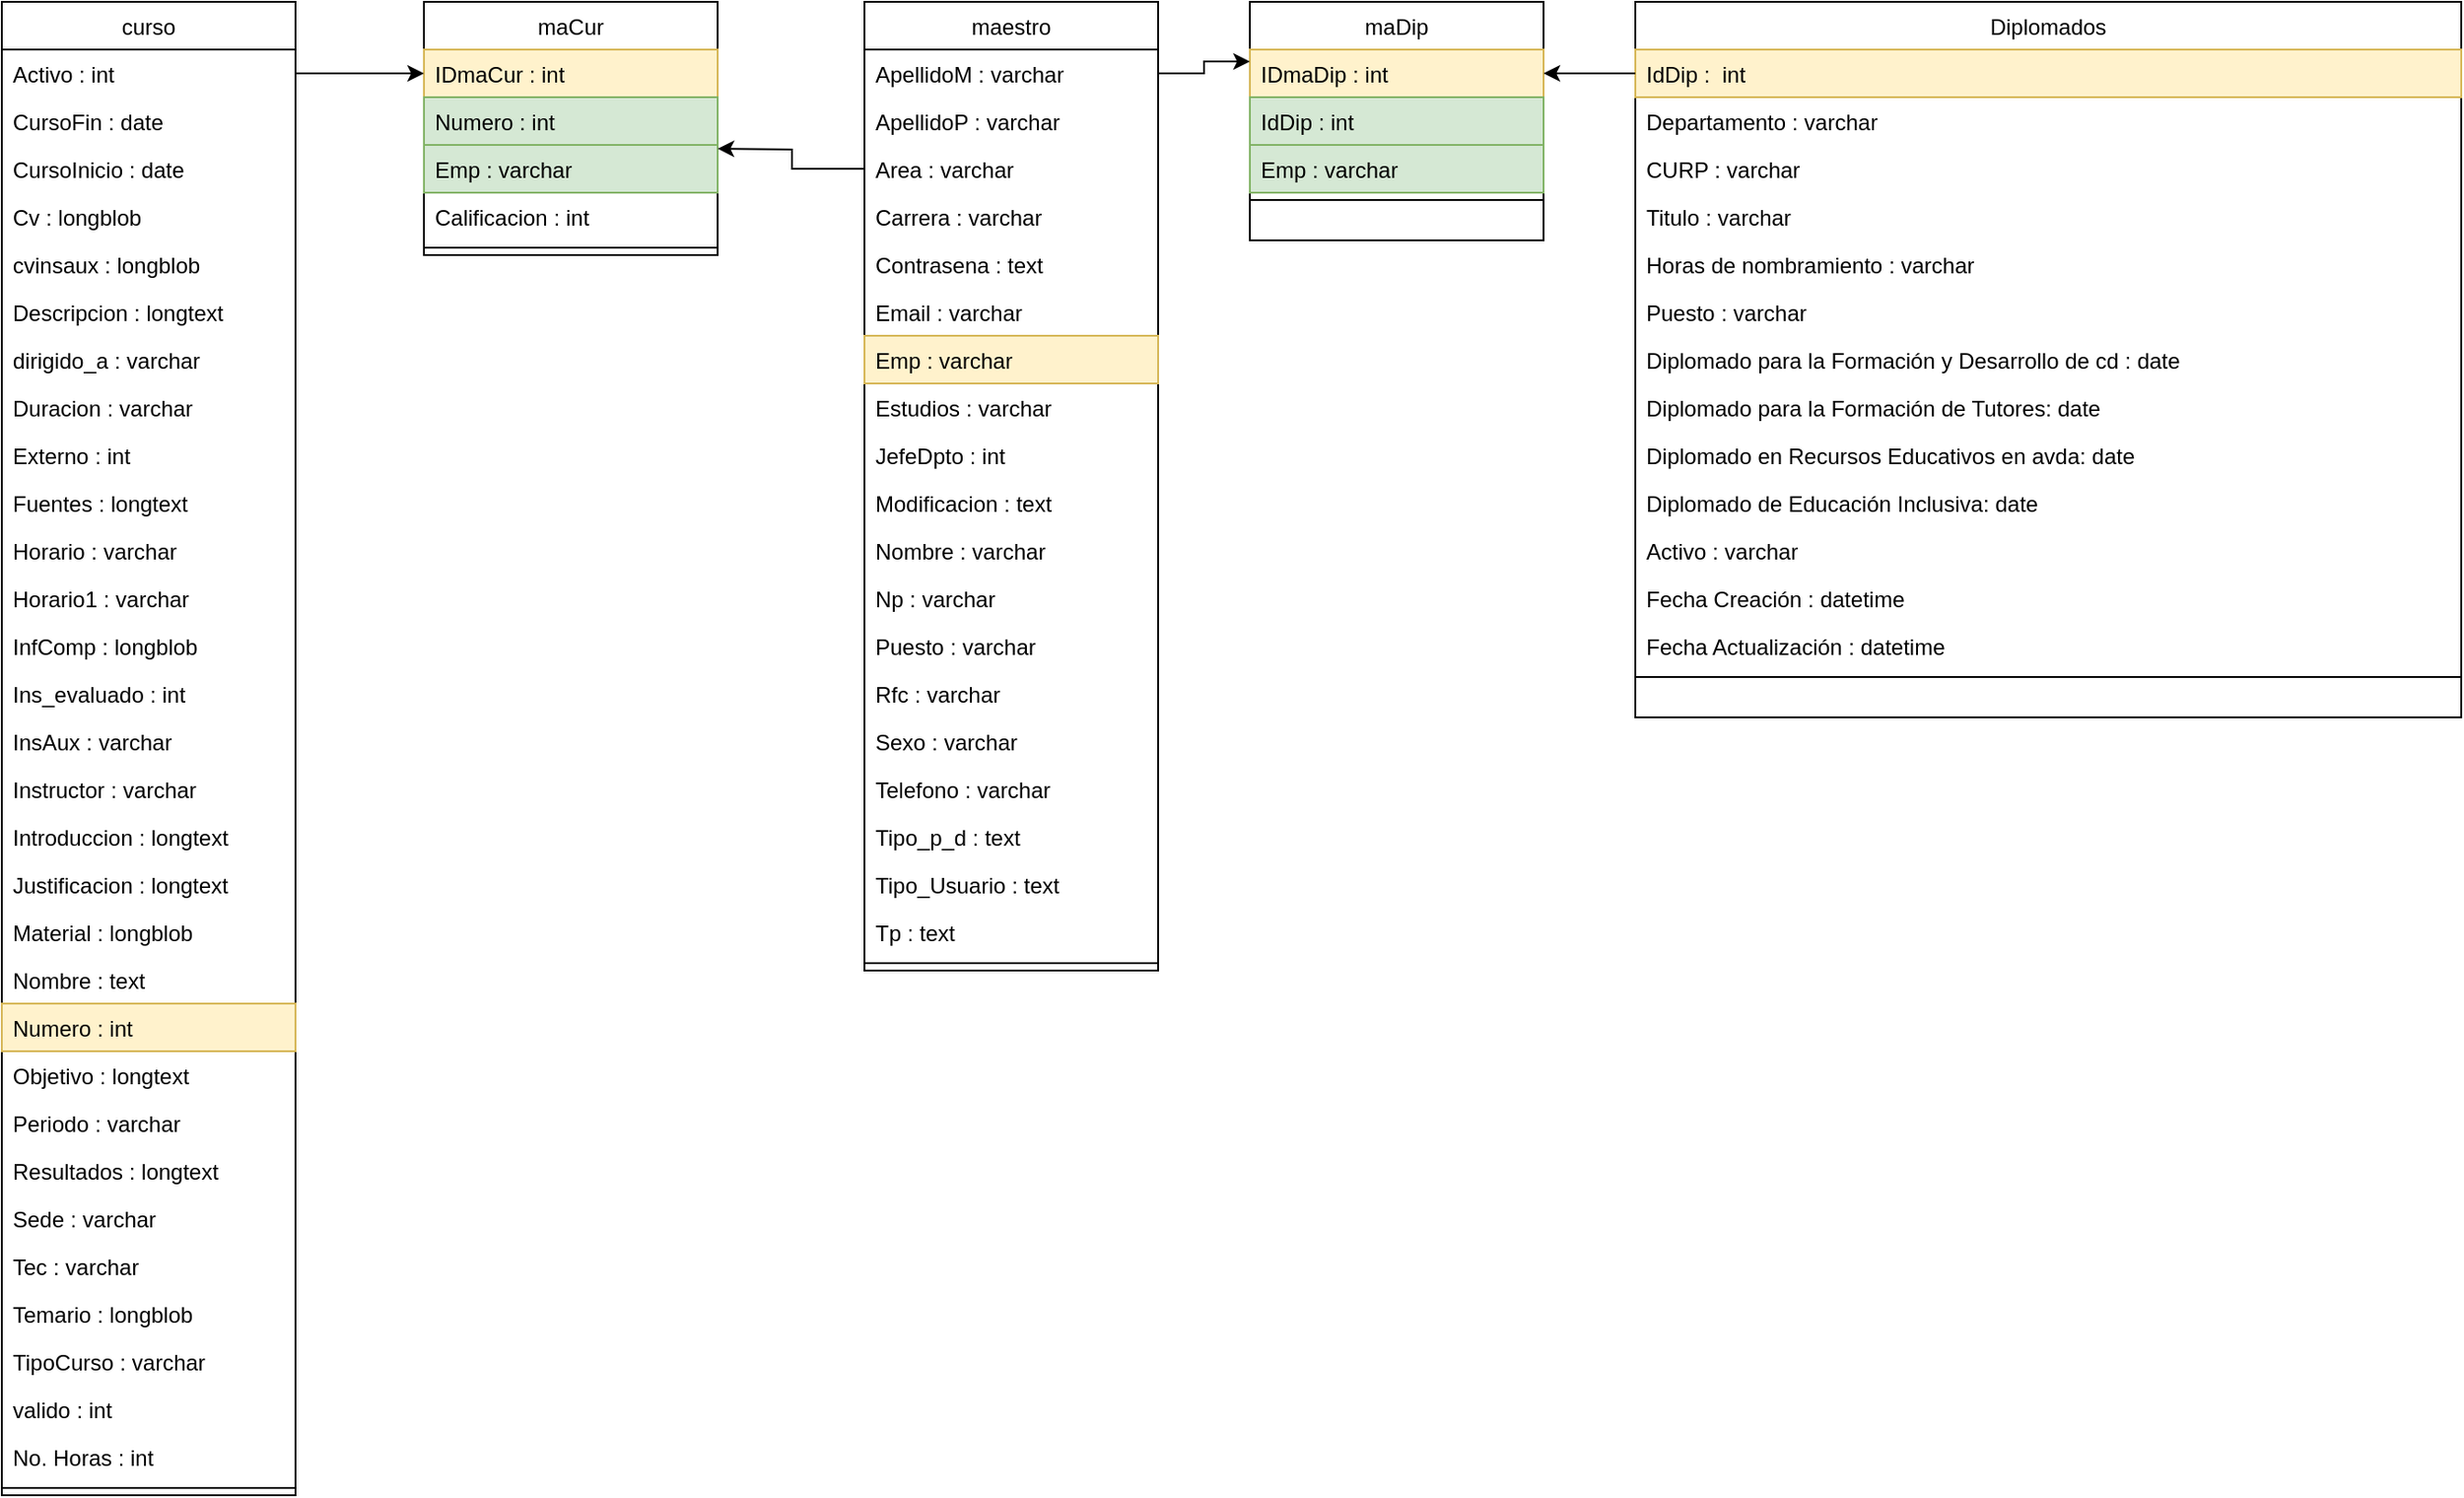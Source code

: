 <mxfile version="16.5.1" type="device"><diagram id="C5RBs43oDa-KdzZeNtuy" name="Page-1"><mxGraphModel dx="1935" dy="553" grid="1" gridSize="10" guides="1" tooltips="1" connect="1" arrows="1" fold="1" page="1" pageScale="1" pageWidth="827" pageHeight="1169" math="0" shadow="0"><root><mxCell id="WIyWlLk6GJQsqaUBKTNV-0"/><mxCell id="WIyWlLk6GJQsqaUBKTNV-1" parent="WIyWlLk6GJQsqaUBKTNV-0"/><mxCell id="Wzmvig0NhGmFJVBq3z2k-0" value="maestro" style="swimlane;fontStyle=0;align=center;verticalAlign=top;childLayout=stackLayout;horizontal=1;startSize=26;horizontalStack=0;resizeParent=1;resizeLast=0;collapsible=1;marginBottom=0;rounded=0;shadow=0;strokeWidth=1;" parent="WIyWlLk6GJQsqaUBKTNV-1" vertex="1"><mxGeometry x="80" y="100" width="160" height="528" as="geometry"><mxRectangle x="550" y="140" width="160" height="26" as="alternateBounds"/></mxGeometry></mxCell><mxCell id="Wzmvig0NhGmFJVBq3z2k-1" value="ApellidoM : varchar" style="text;align=left;verticalAlign=top;spacingLeft=4;spacingRight=4;overflow=hidden;rotatable=0;points=[[0,0.5],[1,0.5]];portConstraint=eastwest;rounded=0;shadow=0;html=0;labelBorderColor=none;labelBackgroundColor=none;" parent="Wzmvig0NhGmFJVBq3z2k-0" vertex="1"><mxGeometry y="26" width="160" height="26" as="geometry"/></mxCell><mxCell id="Wzmvig0NhGmFJVBq3z2k-2" value="ApellidoP : varchar" style="text;align=left;verticalAlign=top;spacingLeft=4;spacingRight=4;overflow=hidden;rotatable=0;points=[[0,0.5],[1,0.5]];portConstraint=eastwest;rounded=0;shadow=0;html=0;labelBorderColor=none;labelBackgroundColor=none;" parent="Wzmvig0NhGmFJVBq3z2k-0" vertex="1"><mxGeometry y="52" width="160" height="26" as="geometry"/></mxCell><mxCell id="Wzmvig0NhGmFJVBq3z2k-3" value="Area : varchar" style="text;align=left;verticalAlign=top;spacingLeft=4;spacingRight=4;overflow=hidden;rotatable=0;points=[[0,0.5],[1,0.5]];portConstraint=eastwest;rounded=0;shadow=0;html=0;labelBorderColor=none;labelBackgroundColor=none;" parent="Wzmvig0NhGmFJVBq3z2k-0" vertex="1"><mxGeometry y="78" width="160" height="26" as="geometry"/></mxCell><mxCell id="Wzmvig0NhGmFJVBq3z2k-4" value="Carrera : varchar" style="text;align=left;verticalAlign=top;spacingLeft=4;spacingRight=4;overflow=hidden;rotatable=0;points=[[0,0.5],[1,0.5]];portConstraint=eastwest;" parent="Wzmvig0NhGmFJVBq3z2k-0" vertex="1"><mxGeometry y="104" width="160" height="26" as="geometry"/></mxCell><mxCell id="Wzmvig0NhGmFJVBq3z2k-5" value="Contrasena : text" style="text;align=left;verticalAlign=top;spacingLeft=4;spacingRight=4;overflow=hidden;rotatable=0;points=[[0,0.5],[1,0.5]];portConstraint=eastwest;rounded=0;shadow=0;html=0;" parent="Wzmvig0NhGmFJVBq3z2k-0" vertex="1"><mxGeometry y="130" width="160" height="26" as="geometry"/></mxCell><mxCell id="Wzmvig0NhGmFJVBq3z2k-6" value="Email : varchar" style="text;align=left;verticalAlign=top;spacingLeft=4;spacingRight=4;overflow=hidden;rotatable=0;points=[[0,0.5],[1,0.5]];portConstraint=eastwest;rounded=0;shadow=0;html=0;labelBorderColor=none;labelBackgroundColor=none;" parent="Wzmvig0NhGmFJVBq3z2k-0" vertex="1"><mxGeometry y="156" width="160" height="26" as="geometry"/></mxCell><mxCell id="Wzmvig0NhGmFJVBq3z2k-7" value="Emp : varchar" style="text;align=left;verticalAlign=top;spacingLeft=4;spacingRight=4;overflow=hidden;rotatable=0;points=[[0,0.5],[1,0.5]];portConstraint=eastwest;rounded=0;shadow=0;html=0;labelBorderColor=none;labelBackgroundColor=none;fillColor=#fff2cc;strokeColor=#d6b656;" parent="Wzmvig0NhGmFJVBq3z2k-0" vertex="1"><mxGeometry y="182" width="160" height="26" as="geometry"/></mxCell><mxCell id="Wzmvig0NhGmFJVBq3z2k-8" value="Estudios : varchar" style="text;align=left;verticalAlign=top;spacingLeft=4;spacingRight=4;overflow=hidden;rotatable=0;points=[[0,0.5],[1,0.5]];portConstraint=eastwest;rounded=0;shadow=0;html=0;labelBorderColor=none;labelBackgroundColor=none;" parent="Wzmvig0NhGmFJVBq3z2k-0" vertex="1"><mxGeometry y="208" width="160" height="26" as="geometry"/></mxCell><mxCell id="Wzmvig0NhGmFJVBq3z2k-9" value="JefeDpto : int" style="text;align=left;verticalAlign=top;spacingLeft=4;spacingRight=4;overflow=hidden;rotatable=0;points=[[0,0.5],[1,0.5]];portConstraint=eastwest;rounded=0;shadow=0;html=0;labelBorderColor=none;labelBackgroundColor=none;" parent="Wzmvig0NhGmFJVBq3z2k-0" vertex="1"><mxGeometry y="234" width="160" height="26" as="geometry"/></mxCell><mxCell id="Wzmvig0NhGmFJVBq3z2k-10" value="Modificacion : text" style="text;align=left;verticalAlign=top;spacingLeft=4;spacingRight=4;overflow=hidden;rotatable=0;points=[[0,0.5],[1,0.5]];portConstraint=eastwest;rounded=0;shadow=0;html=0;labelBorderColor=none;labelBackgroundColor=none;" parent="Wzmvig0NhGmFJVBq3z2k-0" vertex="1"><mxGeometry y="260" width="160" height="26" as="geometry"/></mxCell><mxCell id="Wzmvig0NhGmFJVBq3z2k-11" value="Nombre : varchar" style="text;align=left;verticalAlign=top;spacingLeft=4;spacingRight=4;overflow=hidden;rotatable=0;points=[[0,0.5],[1,0.5]];portConstraint=eastwest;rounded=0;shadow=0;html=0;labelBorderColor=none;labelBackgroundColor=none;" parent="Wzmvig0NhGmFJVBq3z2k-0" vertex="1"><mxGeometry y="286" width="160" height="26" as="geometry"/></mxCell><mxCell id="Wzmvig0NhGmFJVBq3z2k-12" value="Np : varchar" style="text;align=left;verticalAlign=top;spacingLeft=4;spacingRight=4;overflow=hidden;rotatable=0;points=[[0,0.5],[1,0.5]];portConstraint=eastwest;rounded=0;shadow=0;html=0;labelBorderColor=none;labelBackgroundColor=none;" parent="Wzmvig0NhGmFJVBq3z2k-0" vertex="1"><mxGeometry y="312" width="160" height="26" as="geometry"/></mxCell><mxCell id="Wzmvig0NhGmFJVBq3z2k-13" value="Puesto : varchar" style="text;align=left;verticalAlign=top;spacingLeft=4;spacingRight=4;overflow=hidden;rotatable=0;points=[[0,0.5],[1,0.5]];portConstraint=eastwest;rounded=0;shadow=0;html=0;labelBorderColor=none;labelBackgroundColor=none;" parent="Wzmvig0NhGmFJVBq3z2k-0" vertex="1"><mxGeometry y="338" width="160" height="26" as="geometry"/></mxCell><mxCell id="Wzmvig0NhGmFJVBq3z2k-14" value="Rfc : varchar" style="text;align=left;verticalAlign=top;spacingLeft=4;spacingRight=4;overflow=hidden;rotatable=0;points=[[0,0.5],[1,0.5]];portConstraint=eastwest;rounded=0;shadow=0;html=0;labelBorderColor=none;labelBackgroundColor=none;" parent="Wzmvig0NhGmFJVBq3z2k-0" vertex="1"><mxGeometry y="364" width="160" height="26" as="geometry"/></mxCell><mxCell id="Wzmvig0NhGmFJVBq3z2k-15" value="Sexo : varchar" style="text;align=left;verticalAlign=top;spacingLeft=4;spacingRight=4;overflow=hidden;rotatable=0;points=[[0,0.5],[1,0.5]];portConstraint=eastwest;rounded=0;shadow=0;html=0;labelBorderColor=none;labelBackgroundColor=none;" parent="Wzmvig0NhGmFJVBq3z2k-0" vertex="1"><mxGeometry y="390" width="160" height="26" as="geometry"/></mxCell><mxCell id="Wzmvig0NhGmFJVBq3z2k-16" value="Telefono : varchar" style="text;align=left;verticalAlign=top;spacingLeft=4;spacingRight=4;overflow=hidden;rotatable=0;points=[[0,0.5],[1,0.5]];portConstraint=eastwest;rounded=0;shadow=0;html=0;labelBorderColor=none;labelBackgroundColor=none;" parent="Wzmvig0NhGmFJVBq3z2k-0" vertex="1"><mxGeometry y="416" width="160" height="26" as="geometry"/></mxCell><mxCell id="Wzmvig0NhGmFJVBq3z2k-17" value="Tipo_p_d : text" style="text;align=left;verticalAlign=top;spacingLeft=4;spacingRight=4;overflow=hidden;rotatable=0;points=[[0,0.5],[1,0.5]];portConstraint=eastwest;rounded=0;shadow=0;html=0;labelBorderColor=none;labelBackgroundColor=none;" parent="Wzmvig0NhGmFJVBq3z2k-0" vertex="1"><mxGeometry y="442" width="160" height="26" as="geometry"/></mxCell><mxCell id="Wzmvig0NhGmFJVBq3z2k-18" value="Tipo_Usuario : text" style="text;align=left;verticalAlign=top;spacingLeft=4;spacingRight=4;overflow=hidden;rotatable=0;points=[[0,0.5],[1,0.5]];portConstraint=eastwest;rounded=0;shadow=0;html=0;labelBorderColor=none;labelBackgroundColor=none;" parent="Wzmvig0NhGmFJVBq3z2k-0" vertex="1"><mxGeometry y="468" width="160" height="26" as="geometry"/></mxCell><mxCell id="Wzmvig0NhGmFJVBq3z2k-19" value="Tp : text" style="text;align=left;verticalAlign=top;spacingLeft=4;spacingRight=4;overflow=hidden;rotatable=0;points=[[0,0.5],[1,0.5]];portConstraint=eastwest;rounded=0;shadow=0;html=0;labelBorderColor=none;labelBackgroundColor=none;" parent="Wzmvig0NhGmFJVBq3z2k-0" vertex="1"><mxGeometry y="494" width="160" height="26" as="geometry"/></mxCell><mxCell id="Wzmvig0NhGmFJVBq3z2k-20" value="" style="line;html=1;strokeWidth=1;align=left;verticalAlign=middle;spacingTop=-1;spacingLeft=3;spacingRight=3;rotatable=0;labelPosition=right;points=[];portConstraint=eastwest;" parent="Wzmvig0NhGmFJVBq3z2k-0" vertex="1"><mxGeometry y="520" width="160" height="8" as="geometry"/></mxCell><mxCell id="Wzmvig0NhGmFJVBq3z2k-21" value="Diplomados" style="swimlane;fontStyle=0;align=center;verticalAlign=top;childLayout=stackLayout;horizontal=1;startSize=26;horizontalStack=0;resizeParent=1;resizeLast=0;collapsible=1;marginBottom=0;rounded=0;shadow=0;strokeWidth=1;" parent="WIyWlLk6GJQsqaUBKTNV-1" vertex="1"><mxGeometry x="500" y="100" width="450" height="390" as="geometry"><mxRectangle x="550" y="140" width="160" height="26" as="alternateBounds"/></mxGeometry></mxCell><mxCell id="Wzmvig0NhGmFJVBq3z2k-22" value="IdDip :  int" style="text;align=left;verticalAlign=top;spacingLeft=4;spacingRight=4;overflow=hidden;rotatable=0;points=[[0,0.5],[1,0.5]];portConstraint=eastwest;rounded=0;shadow=0;html=0;labelBorderColor=none;labelBackgroundColor=none;fillColor=#fff2cc;strokeColor=#d6b656;" parent="Wzmvig0NhGmFJVBq3z2k-21" vertex="1"><mxGeometry y="26" width="450" height="26" as="geometry"/></mxCell><mxCell id="GtANrrWmEucnLHVGq6r2-23" value="Departamento : varchar&#10;" style="text;align=left;verticalAlign=top;spacingLeft=4;spacingRight=4;overflow=hidden;rotatable=0;points=[[0,0.5],[1,0.5]];portConstraint=eastwest;rounded=0;shadow=0;html=0;labelBorderColor=none;labelBackgroundColor=none;" parent="Wzmvig0NhGmFJVBq3z2k-21" vertex="1"><mxGeometry y="52" width="450" height="26" as="geometry"/></mxCell><mxCell id="GtANrrWmEucnLHVGq6r2-27" value="CURP : varchar" style="text;align=left;verticalAlign=top;spacingLeft=4;spacingRight=4;overflow=hidden;rotatable=0;points=[[0,0.5],[1,0.5]];portConstraint=eastwest;rounded=0;shadow=0;html=0;labelBorderColor=none;labelBackgroundColor=none;" parent="Wzmvig0NhGmFJVBq3z2k-21" vertex="1"><mxGeometry y="78" width="450" height="26" as="geometry"/></mxCell><mxCell id="GtANrrWmEucnLHVGq6r2-28" value="Titulo : varchar" style="text;align=left;verticalAlign=top;spacingLeft=4;spacingRight=4;overflow=hidden;rotatable=0;points=[[0,0.5],[1,0.5]];portConstraint=eastwest;rounded=0;shadow=0;html=0;labelBorderColor=none;labelBackgroundColor=none;" parent="Wzmvig0NhGmFJVBq3z2k-21" vertex="1"><mxGeometry y="104" width="450" height="26" as="geometry"/></mxCell><mxCell id="GtANrrWmEucnLHVGq6r2-32" value="Horas de nombramiento : varchar" style="text;align=left;verticalAlign=top;spacingLeft=4;spacingRight=4;overflow=hidden;rotatable=0;points=[[0,0.5],[1,0.5]];portConstraint=eastwest;rounded=0;shadow=0;html=0;labelBorderColor=none;labelBackgroundColor=none;" parent="Wzmvig0NhGmFJVBq3z2k-21" vertex="1"><mxGeometry y="130" width="450" height="26" as="geometry"/></mxCell><mxCell id="GtANrrWmEucnLHVGq6r2-31" value="Puesto : varchar" style="text;align=left;verticalAlign=top;spacingLeft=4;spacingRight=4;overflow=hidden;rotatable=0;points=[[0,0.5],[1,0.5]];portConstraint=eastwest;rounded=0;shadow=0;html=0;labelBorderColor=none;labelBackgroundColor=none;" parent="Wzmvig0NhGmFJVBq3z2k-21" vertex="1"><mxGeometry y="156" width="450" height="26" as="geometry"/></mxCell><mxCell id="GtANrrWmEucnLHVGq6r2-33" value="Diplomado para la Formación y Desarrollo de cd : date" style="text;align=left;verticalAlign=top;spacingLeft=4;spacingRight=4;overflow=hidden;rotatable=0;points=[[0,0.5],[1,0.5]];portConstraint=eastwest;rounded=0;shadow=0;html=0;labelBorderColor=none;labelBackgroundColor=none;" parent="Wzmvig0NhGmFJVBq3z2k-21" vertex="1"><mxGeometry y="182" width="450" height="26" as="geometry"/></mxCell><mxCell id="GtANrrWmEucnLHVGq6r2-34" value="Diplomado para la Formación de Tutores: date" style="text;align=left;verticalAlign=top;spacingLeft=4;spacingRight=4;overflow=hidden;rotatable=0;points=[[0,0.5],[1,0.5]];portConstraint=eastwest;rounded=0;shadow=0;html=0;labelBorderColor=none;labelBackgroundColor=none;" parent="Wzmvig0NhGmFJVBq3z2k-21" vertex="1"><mxGeometry y="208" width="450" height="26" as="geometry"/></mxCell><mxCell id="GtANrrWmEucnLHVGq6r2-35" value="Diplomado en Recursos Educativos en avda: date" style="text;align=left;verticalAlign=top;spacingLeft=4;spacingRight=4;overflow=hidden;rotatable=0;points=[[0,0.5],[1,0.5]];portConstraint=eastwest;rounded=0;shadow=0;html=0;labelBorderColor=none;labelBackgroundColor=none;" parent="Wzmvig0NhGmFJVBq3z2k-21" vertex="1"><mxGeometry y="234" width="450" height="26" as="geometry"/></mxCell><mxCell id="GtANrrWmEucnLHVGq6r2-36" value="Diplomado de Educación Inclusiva: date" style="text;align=left;verticalAlign=top;spacingLeft=4;spacingRight=4;overflow=hidden;rotatable=0;points=[[0,0.5],[1,0.5]];portConstraint=eastwest;rounded=0;shadow=0;html=0;labelBorderColor=none;labelBackgroundColor=none;" parent="Wzmvig0NhGmFJVBq3z2k-21" vertex="1"><mxGeometry y="260" width="450" height="26" as="geometry"/></mxCell><mxCell id="GtANrrWmEucnLHVGq6r2-37" value="Activo : varchar" style="text;align=left;verticalAlign=top;spacingLeft=4;spacingRight=4;overflow=hidden;rotatable=0;points=[[0,0.5],[1,0.5]];portConstraint=eastwest;rounded=0;shadow=0;html=0;labelBorderColor=none;labelBackgroundColor=none;" parent="Wzmvig0NhGmFJVBq3z2k-21" vertex="1"><mxGeometry y="286" width="450" height="26" as="geometry"/></mxCell><mxCell id="GtANrrWmEucnLHVGq6r2-38" value="Fecha Creación : datetime" style="text;align=left;verticalAlign=top;spacingLeft=4;spacingRight=4;overflow=hidden;rotatable=0;points=[[0,0.5],[1,0.5]];portConstraint=eastwest;rounded=0;shadow=0;html=0;labelBorderColor=none;labelBackgroundColor=none;" parent="Wzmvig0NhGmFJVBq3z2k-21" vertex="1"><mxGeometry y="312" width="450" height="26" as="geometry"/></mxCell><mxCell id="GtANrrWmEucnLHVGq6r2-39" value="Fecha Actualización : datetime" style="text;align=left;verticalAlign=top;spacingLeft=4;spacingRight=4;overflow=hidden;rotatable=0;points=[[0,0.5],[1,0.5]];portConstraint=eastwest;rounded=0;shadow=0;html=0;labelBorderColor=none;labelBackgroundColor=none;" parent="Wzmvig0NhGmFJVBq3z2k-21" vertex="1"><mxGeometry y="338" width="450" height="26" as="geometry"/></mxCell><mxCell id="Wzmvig0NhGmFJVBq3z2k-41" value="" style="line;html=1;strokeWidth=1;align=left;verticalAlign=middle;spacingTop=-1;spacingLeft=3;spacingRight=3;rotatable=0;labelPosition=right;points=[];portConstraint=eastwest;" parent="Wzmvig0NhGmFJVBq3z2k-21" vertex="1"><mxGeometry y="364" width="450" height="8" as="geometry"/></mxCell><mxCell id="GtANrrWmEucnLHVGq6r2-0" value="maDip" style="swimlane;fontStyle=0;align=center;verticalAlign=top;childLayout=stackLayout;horizontal=1;startSize=26;horizontalStack=0;resizeParent=1;resizeLast=0;collapsible=1;marginBottom=0;rounded=0;shadow=0;strokeWidth=1;" parent="WIyWlLk6GJQsqaUBKTNV-1" vertex="1"><mxGeometry x="290" y="100" width="160" height="130" as="geometry"><mxRectangle x="550" y="140" width="160" height="26" as="alternateBounds"/></mxGeometry></mxCell><mxCell id="GtANrrWmEucnLHVGq6r2-1" value="IDmaDip : int" style="text;align=left;verticalAlign=top;spacingLeft=4;spacingRight=4;overflow=hidden;rotatable=0;points=[[0,0.5],[1,0.5]];portConstraint=eastwest;rounded=0;shadow=0;html=0;labelBorderColor=none;labelBackgroundColor=none;fillColor=#fff2cc;strokeColor=#d6b656;" parent="GtANrrWmEucnLHVGq6r2-0" vertex="1"><mxGeometry y="26" width="160" height="26" as="geometry"/></mxCell><mxCell id="GtANrrWmEucnLHVGq6r2-2" value="IdDip : int" style="text;align=left;verticalAlign=top;spacingLeft=4;spacingRight=4;overflow=hidden;rotatable=0;points=[[0,0.5],[1,0.5]];portConstraint=eastwest;rounded=0;shadow=0;html=0;labelBorderColor=none;labelBackgroundColor=none;fillColor=#d5e8d4;strokeColor=#82b366;" parent="GtANrrWmEucnLHVGq6r2-0" vertex="1"><mxGeometry y="52" width="160" height="26" as="geometry"/></mxCell><mxCell id="GtANrrWmEucnLHVGq6r2-7" value="Emp : varchar" style="text;align=left;verticalAlign=top;spacingLeft=4;spacingRight=4;overflow=hidden;rotatable=0;points=[[0,0.5],[1,0.5]];portConstraint=eastwest;rounded=0;shadow=0;html=0;labelBorderColor=none;labelBackgroundColor=none;fillColor=#d5e8d4;strokeColor=#82b366;" parent="GtANrrWmEucnLHVGq6r2-0" vertex="1"><mxGeometry y="78" width="160" height="26" as="geometry"/></mxCell><mxCell id="GtANrrWmEucnLHVGq6r2-20" value="" style="line;html=1;strokeWidth=1;align=left;verticalAlign=middle;spacingTop=-1;spacingLeft=3;spacingRight=3;rotatable=0;labelPosition=right;points=[];portConstraint=eastwest;" parent="GtANrrWmEucnLHVGq6r2-0" vertex="1"><mxGeometry y="104" width="160" height="8" as="geometry"/></mxCell><mxCell id="GtANrrWmEucnLHVGq6r2-24" style="edgeStyle=orthogonalEdgeStyle;rounded=0;orthogonalLoop=1;jettySize=auto;html=1;entryX=0;entryY=0.25;entryDx=0;entryDy=0;" parent="WIyWlLk6GJQsqaUBKTNV-1" source="Wzmvig0NhGmFJVBq3z2k-1" target="GtANrrWmEucnLHVGq6r2-0" edge="1"><mxGeometry relative="1" as="geometry"/></mxCell><mxCell id="GtANrrWmEucnLHVGq6r2-25" style="edgeStyle=orthogonalEdgeStyle;rounded=0;orthogonalLoop=1;jettySize=auto;html=1;entryX=1;entryY=0.5;entryDx=0;entryDy=0;" parent="WIyWlLk6GJQsqaUBKTNV-1" source="Wzmvig0NhGmFJVBq3z2k-22" target="GtANrrWmEucnLHVGq6r2-1" edge="1"><mxGeometry relative="1" as="geometry"/></mxCell><mxCell id="3FYiARLajOKMIa4s5fd3-15" value="maCur" style="swimlane;fontStyle=0;align=center;verticalAlign=top;childLayout=stackLayout;horizontal=1;startSize=26;horizontalStack=0;resizeParent=1;resizeLast=0;collapsible=1;marginBottom=0;rounded=0;shadow=0;strokeWidth=1;" parent="WIyWlLk6GJQsqaUBKTNV-1" vertex="1"><mxGeometry x="-160" y="100" width="160" height="138" as="geometry"><mxRectangle x="550" y="140" width="160" height="26" as="alternateBounds"/></mxGeometry></mxCell><mxCell id="3FYiARLajOKMIa4s5fd3-16" value="IDmaCur : int" style="text;align=left;verticalAlign=top;spacingLeft=4;spacingRight=4;overflow=hidden;rotatable=0;points=[[0,0.5],[1,0.5]];portConstraint=eastwest;rounded=0;shadow=0;html=0;labelBorderColor=none;labelBackgroundColor=none;fillColor=#fff2cc;strokeColor=#d6b656;" parent="3FYiARLajOKMIa4s5fd3-15" vertex="1"><mxGeometry y="26" width="160" height="26" as="geometry"/></mxCell><mxCell id="3FYiARLajOKMIa4s5fd3-17" value="Numero : int" style="text;align=left;verticalAlign=top;spacingLeft=4;spacingRight=4;overflow=hidden;rotatable=0;points=[[0,0.5],[1,0.5]];portConstraint=eastwest;rounded=0;shadow=0;html=0;labelBorderColor=none;labelBackgroundColor=none;fillColor=#d5e8d4;strokeColor=#82b366;" parent="3FYiARLajOKMIa4s5fd3-15" vertex="1"><mxGeometry y="52" width="160" height="26" as="geometry"/></mxCell><mxCell id="3FYiARLajOKMIa4s5fd3-18" value="Emp : varchar" style="text;align=left;verticalAlign=top;spacingLeft=4;spacingRight=4;overflow=hidden;rotatable=0;points=[[0,0.5],[1,0.5]];portConstraint=eastwest;rounded=0;shadow=0;html=0;labelBorderColor=none;labelBackgroundColor=none;fillColor=#d5e8d4;strokeColor=#82b366;" parent="3FYiARLajOKMIa4s5fd3-15" vertex="1"><mxGeometry y="78" width="160" height="26" as="geometry"/></mxCell><mxCell id="3FYiARLajOKMIa4s5fd3-22" value="Calificacion : int" style="text;align=left;verticalAlign=top;spacingLeft=4;spacingRight=4;overflow=hidden;rotatable=0;points=[[0,0.5],[1,0.5]];portConstraint=eastwest;" parent="3FYiARLajOKMIa4s5fd3-15" vertex="1"><mxGeometry y="104" width="160" height="26" as="geometry"/></mxCell><mxCell id="3FYiARLajOKMIa4s5fd3-19" value="" style="line;html=1;strokeWidth=1;align=left;verticalAlign=middle;spacingTop=-1;spacingLeft=3;spacingRight=3;rotatable=0;labelPosition=right;points=[];portConstraint=eastwest;" parent="3FYiARLajOKMIa4s5fd3-15" vertex="1"><mxGeometry y="130" width="160" height="8" as="geometry"/></mxCell><mxCell id="3FYiARLajOKMIa4s5fd3-21" style="edgeStyle=orthogonalEdgeStyle;rounded=0;orthogonalLoop=1;jettySize=auto;html=1;" parent="WIyWlLk6GJQsqaUBKTNV-1" source="Wzmvig0NhGmFJVBq3z2k-3" edge="1"><mxGeometry relative="1" as="geometry"><mxPoint y="180" as="targetPoint"/></mxGeometry></mxCell><mxCell id="3FYiARLajOKMIa4s5fd3-24" value="curso" style="swimlane;fontStyle=0;align=center;verticalAlign=top;childLayout=stackLayout;horizontal=1;startSize=26;horizontalStack=0;resizeParent=1;resizeLast=0;collapsible=1;marginBottom=0;rounded=0;shadow=0;strokeWidth=1;" parent="WIyWlLk6GJQsqaUBKTNV-1" vertex="1"><mxGeometry x="-390" y="100" width="160" height="814" as="geometry"><mxRectangle x="130" y="380" width="160" height="26" as="alternateBounds"/></mxGeometry></mxCell><mxCell id="3FYiARLajOKMIa4s5fd3-25" value="Activo : int" style="text;align=left;verticalAlign=top;spacingLeft=4;spacingRight=4;overflow=hidden;rotatable=0;points=[[0,0.5],[1,0.5]];portConstraint=eastwest;" parent="3FYiARLajOKMIa4s5fd3-24" vertex="1"><mxGeometry y="26" width="160" height="26" as="geometry"/></mxCell><mxCell id="3FYiARLajOKMIa4s5fd3-26" value="CursoFin : date" style="text;align=left;verticalAlign=top;spacingLeft=4;spacingRight=4;overflow=hidden;rotatable=0;points=[[0,0.5],[1,0.5]];portConstraint=eastwest;rounded=0;shadow=0;html=0;" parent="3FYiARLajOKMIa4s5fd3-24" vertex="1"><mxGeometry y="52" width="160" height="26" as="geometry"/></mxCell><mxCell id="3FYiARLajOKMIa4s5fd3-27" value="CursoInicio : date" style="text;align=left;verticalAlign=top;spacingLeft=4;spacingRight=4;overflow=hidden;rotatable=0;points=[[0,0.5],[1,0.5]];portConstraint=eastwest;rounded=0;shadow=0;html=0;" parent="3FYiARLajOKMIa4s5fd3-24" vertex="1"><mxGeometry y="78" width="160" height="26" as="geometry"/></mxCell><mxCell id="3FYiARLajOKMIa4s5fd3-28" value="Cv : longblob" style="text;align=left;verticalAlign=top;spacingLeft=4;spacingRight=4;overflow=hidden;rotatable=0;points=[[0,0.5],[1,0.5]];portConstraint=eastwest;rounded=0;shadow=0;html=0;" parent="3FYiARLajOKMIa4s5fd3-24" vertex="1"><mxGeometry y="104" width="160" height="26" as="geometry"/></mxCell><mxCell id="3FYiARLajOKMIa4s5fd3-29" value="cvinsaux : longblob" style="text;align=left;verticalAlign=top;spacingLeft=4;spacingRight=4;overflow=hidden;rotatable=0;points=[[0,0.5],[1,0.5]];portConstraint=eastwest;rounded=0;shadow=0;html=0;" parent="3FYiARLajOKMIa4s5fd3-24" vertex="1"><mxGeometry y="130" width="160" height="26" as="geometry"/></mxCell><mxCell id="3FYiARLajOKMIa4s5fd3-30" value="Descripcion : longtext" style="text;align=left;verticalAlign=top;spacingLeft=4;spacingRight=4;overflow=hidden;rotatable=0;points=[[0,0.5],[1,0.5]];portConstraint=eastwest;rounded=0;shadow=0;html=0;" parent="3FYiARLajOKMIa4s5fd3-24" vertex="1"><mxGeometry y="156" width="160" height="26" as="geometry"/></mxCell><mxCell id="3FYiARLajOKMIa4s5fd3-31" value="dirigido_a : varchar" style="text;align=left;verticalAlign=top;spacingLeft=4;spacingRight=4;overflow=hidden;rotatable=0;points=[[0,0.5],[1,0.5]];portConstraint=eastwest;rounded=0;shadow=0;html=0;" parent="3FYiARLajOKMIa4s5fd3-24" vertex="1"><mxGeometry y="182" width="160" height="26" as="geometry"/></mxCell><mxCell id="3FYiARLajOKMIa4s5fd3-32" value="Duracion : varchar" style="text;align=left;verticalAlign=top;spacingLeft=4;spacingRight=4;overflow=hidden;rotatable=0;points=[[0,0.5],[1,0.5]];portConstraint=eastwest;rounded=0;shadow=0;html=0;" parent="3FYiARLajOKMIa4s5fd3-24" vertex="1"><mxGeometry y="208" width="160" height="26" as="geometry"/></mxCell><mxCell id="3FYiARLajOKMIa4s5fd3-33" value="Externo : int" style="text;align=left;verticalAlign=top;spacingLeft=4;spacingRight=4;overflow=hidden;rotatable=0;points=[[0,0.5],[1,0.5]];portConstraint=eastwest;rounded=0;shadow=0;html=0;" parent="3FYiARLajOKMIa4s5fd3-24" vertex="1"><mxGeometry y="234" width="160" height="26" as="geometry"/></mxCell><mxCell id="3FYiARLajOKMIa4s5fd3-34" value="Fuentes : longtext" style="text;align=left;verticalAlign=top;spacingLeft=4;spacingRight=4;overflow=hidden;rotatable=0;points=[[0,0.5],[1,0.5]];portConstraint=eastwest;rounded=0;shadow=0;html=0;" parent="3FYiARLajOKMIa4s5fd3-24" vertex="1"><mxGeometry y="260" width="160" height="26" as="geometry"/></mxCell><mxCell id="3FYiARLajOKMIa4s5fd3-35" value="Horario : varchar" style="text;align=left;verticalAlign=top;spacingLeft=4;spacingRight=4;overflow=hidden;rotatable=0;points=[[0,0.5],[1,0.5]];portConstraint=eastwest;rounded=0;shadow=0;html=0;" parent="3FYiARLajOKMIa4s5fd3-24" vertex="1"><mxGeometry y="286" width="160" height="26" as="geometry"/></mxCell><mxCell id="3FYiARLajOKMIa4s5fd3-36" value="Horario1 : varchar" style="text;align=left;verticalAlign=top;spacingLeft=4;spacingRight=4;overflow=hidden;rotatable=0;points=[[0,0.5],[1,0.5]];portConstraint=eastwest;rounded=0;shadow=0;html=0;" parent="3FYiARLajOKMIa4s5fd3-24" vertex="1"><mxGeometry y="312" width="160" height="26" as="geometry"/></mxCell><mxCell id="3FYiARLajOKMIa4s5fd3-37" value="InfComp : longblob" style="text;align=left;verticalAlign=top;spacingLeft=4;spacingRight=4;overflow=hidden;rotatable=0;points=[[0,0.5],[1,0.5]];portConstraint=eastwest;rounded=0;shadow=0;html=0;" parent="3FYiARLajOKMIa4s5fd3-24" vertex="1"><mxGeometry y="338" width="160" height="26" as="geometry"/></mxCell><mxCell id="3FYiARLajOKMIa4s5fd3-38" value="Ins_evaluado : int" style="text;align=left;verticalAlign=top;spacingLeft=4;spacingRight=4;overflow=hidden;rotatable=0;points=[[0,0.5],[1,0.5]];portConstraint=eastwest;rounded=0;shadow=0;html=0;" parent="3FYiARLajOKMIa4s5fd3-24" vertex="1"><mxGeometry y="364" width="160" height="26" as="geometry"/></mxCell><mxCell id="3FYiARLajOKMIa4s5fd3-39" value="InsAux : varchar" style="text;align=left;verticalAlign=top;spacingLeft=4;spacingRight=4;overflow=hidden;rotatable=0;points=[[0,0.5],[1,0.5]];portConstraint=eastwest;rounded=0;shadow=0;html=0;" parent="3FYiARLajOKMIa4s5fd3-24" vertex="1"><mxGeometry y="390" width="160" height="26" as="geometry"/></mxCell><mxCell id="3FYiARLajOKMIa4s5fd3-40" value="Instructor : varchar" style="text;align=left;verticalAlign=top;spacingLeft=4;spacingRight=4;overflow=hidden;rotatable=0;points=[[0,0.5],[1,0.5]];portConstraint=eastwest;rounded=0;shadow=0;html=0;" parent="3FYiARLajOKMIa4s5fd3-24" vertex="1"><mxGeometry y="416" width="160" height="26" as="geometry"/></mxCell><mxCell id="3FYiARLajOKMIa4s5fd3-41" value="Introduccion : longtext" style="text;align=left;verticalAlign=top;spacingLeft=4;spacingRight=4;overflow=hidden;rotatable=0;points=[[0,0.5],[1,0.5]];portConstraint=eastwest;rounded=0;shadow=0;html=0;" parent="3FYiARLajOKMIa4s5fd3-24" vertex="1"><mxGeometry y="442" width="160" height="26" as="geometry"/></mxCell><mxCell id="3FYiARLajOKMIa4s5fd3-42" value="Justificacion : longtext" style="text;align=left;verticalAlign=top;spacingLeft=4;spacingRight=4;overflow=hidden;rotatable=0;points=[[0,0.5],[1,0.5]];portConstraint=eastwest;rounded=0;shadow=0;html=0;" parent="3FYiARLajOKMIa4s5fd3-24" vertex="1"><mxGeometry y="468" width="160" height="26" as="geometry"/></mxCell><mxCell id="3FYiARLajOKMIa4s5fd3-43" value="Material : longblob" style="text;align=left;verticalAlign=top;spacingLeft=4;spacingRight=4;overflow=hidden;rotatable=0;points=[[0,0.5],[1,0.5]];portConstraint=eastwest;rounded=0;shadow=0;html=0;" parent="3FYiARLajOKMIa4s5fd3-24" vertex="1"><mxGeometry y="494" width="160" height="26" as="geometry"/></mxCell><mxCell id="3FYiARLajOKMIa4s5fd3-44" value="Nombre : text" style="text;align=left;verticalAlign=top;spacingLeft=4;spacingRight=4;overflow=hidden;rotatable=0;points=[[0,0.5],[1,0.5]];portConstraint=eastwest;rounded=0;shadow=0;html=0;" parent="3FYiARLajOKMIa4s5fd3-24" vertex="1"><mxGeometry y="520" width="160" height="26" as="geometry"/></mxCell><mxCell id="3FYiARLajOKMIa4s5fd3-45" value="Numero : int" style="text;align=left;verticalAlign=top;spacingLeft=4;spacingRight=4;overflow=hidden;rotatable=0;points=[[0,0.5],[1,0.5]];portConstraint=eastwest;rounded=0;shadow=0;html=0;fillColor=#fff2cc;strokeColor=#d6b656;" parent="3FYiARLajOKMIa4s5fd3-24" vertex="1"><mxGeometry y="546" width="160" height="26" as="geometry"/></mxCell><mxCell id="3FYiARLajOKMIa4s5fd3-46" value="Objetivo : longtext" style="text;align=left;verticalAlign=top;spacingLeft=4;spacingRight=4;overflow=hidden;rotatable=0;points=[[0,0.5],[1,0.5]];portConstraint=eastwest;rounded=0;shadow=0;html=0;" parent="3FYiARLajOKMIa4s5fd3-24" vertex="1"><mxGeometry y="572" width="160" height="26" as="geometry"/></mxCell><mxCell id="3FYiARLajOKMIa4s5fd3-47" value="Periodo : varchar" style="text;align=left;verticalAlign=top;spacingLeft=4;spacingRight=4;overflow=hidden;rotatable=0;points=[[0,0.5],[1,0.5]];portConstraint=eastwest;rounded=0;shadow=0;html=0;" parent="3FYiARLajOKMIa4s5fd3-24" vertex="1"><mxGeometry y="598" width="160" height="26" as="geometry"/></mxCell><mxCell id="3FYiARLajOKMIa4s5fd3-48" value="Resultados : longtext" style="text;align=left;verticalAlign=top;spacingLeft=4;spacingRight=4;overflow=hidden;rotatable=0;points=[[0,0.5],[1,0.5]];portConstraint=eastwest;rounded=0;shadow=0;html=0;" parent="3FYiARLajOKMIa4s5fd3-24" vertex="1"><mxGeometry y="624" width="160" height="26" as="geometry"/></mxCell><mxCell id="3FYiARLajOKMIa4s5fd3-49" value="Sede : varchar" style="text;align=left;verticalAlign=top;spacingLeft=4;spacingRight=4;overflow=hidden;rotatable=0;points=[[0,0.5],[1,0.5]];portConstraint=eastwest;rounded=0;shadow=0;html=0;" parent="3FYiARLajOKMIa4s5fd3-24" vertex="1"><mxGeometry y="650" width="160" height="26" as="geometry"/></mxCell><mxCell id="3FYiARLajOKMIa4s5fd3-50" value="Tec : varchar" style="text;align=left;verticalAlign=top;spacingLeft=4;spacingRight=4;overflow=hidden;rotatable=0;points=[[0,0.5],[1,0.5]];portConstraint=eastwest;rounded=0;shadow=0;html=0;" parent="3FYiARLajOKMIa4s5fd3-24" vertex="1"><mxGeometry y="676" width="160" height="26" as="geometry"/></mxCell><mxCell id="3FYiARLajOKMIa4s5fd3-51" value="Temario : longblob" style="text;align=left;verticalAlign=top;spacingLeft=4;spacingRight=4;overflow=hidden;rotatable=0;points=[[0,0.5],[1,0.5]];portConstraint=eastwest;rounded=0;shadow=0;html=0;" parent="3FYiARLajOKMIa4s5fd3-24" vertex="1"><mxGeometry y="702" width="160" height="26" as="geometry"/></mxCell><mxCell id="3FYiARLajOKMIa4s5fd3-52" value="TipoCurso : varchar" style="text;align=left;verticalAlign=top;spacingLeft=4;spacingRight=4;overflow=hidden;rotatable=0;points=[[0,0.5],[1,0.5]];portConstraint=eastwest;rounded=0;shadow=0;html=0;" parent="3FYiARLajOKMIa4s5fd3-24" vertex="1"><mxGeometry y="728" width="160" height="26" as="geometry"/></mxCell><mxCell id="3FYiARLajOKMIa4s5fd3-53" value="valido : int" style="text;align=left;verticalAlign=top;spacingLeft=4;spacingRight=4;overflow=hidden;rotatable=0;points=[[0,0.5],[1,0.5]];portConstraint=eastwest;rounded=0;shadow=0;html=0;" parent="3FYiARLajOKMIa4s5fd3-24" vertex="1"><mxGeometry y="754" width="160" height="26" as="geometry"/></mxCell><mxCell id="3FYiARLajOKMIa4s5fd3-56" value="No. Horas : int" style="text;align=left;verticalAlign=top;spacingLeft=4;spacingRight=4;overflow=hidden;rotatable=0;points=[[0,0.5],[1,0.5]];portConstraint=eastwest;rounded=0;shadow=0;html=0;" parent="3FYiARLajOKMIa4s5fd3-24" vertex="1"><mxGeometry y="780" width="160" height="26" as="geometry"/></mxCell><mxCell id="3FYiARLajOKMIa4s5fd3-54" value="" style="line;html=1;strokeWidth=1;align=left;verticalAlign=middle;spacingTop=-1;spacingLeft=3;spacingRight=3;rotatable=0;labelPosition=right;points=[];portConstraint=eastwest;" parent="3FYiARLajOKMIa4s5fd3-24" vertex="1"><mxGeometry y="806" width="160" height="8" as="geometry"/></mxCell><mxCell id="3FYiARLajOKMIa4s5fd3-55" style="edgeStyle=orthogonalEdgeStyle;rounded=0;orthogonalLoop=1;jettySize=auto;html=1;exitX=1;exitY=0.5;exitDx=0;exitDy=0;entryX=0;entryY=0.5;entryDx=0;entryDy=0;" parent="WIyWlLk6GJQsqaUBKTNV-1" source="3FYiARLajOKMIa4s5fd3-25" target="3FYiARLajOKMIa4s5fd3-16" edge="1"><mxGeometry relative="1" as="geometry"/></mxCell></root></mxGraphModel></diagram></mxfile>